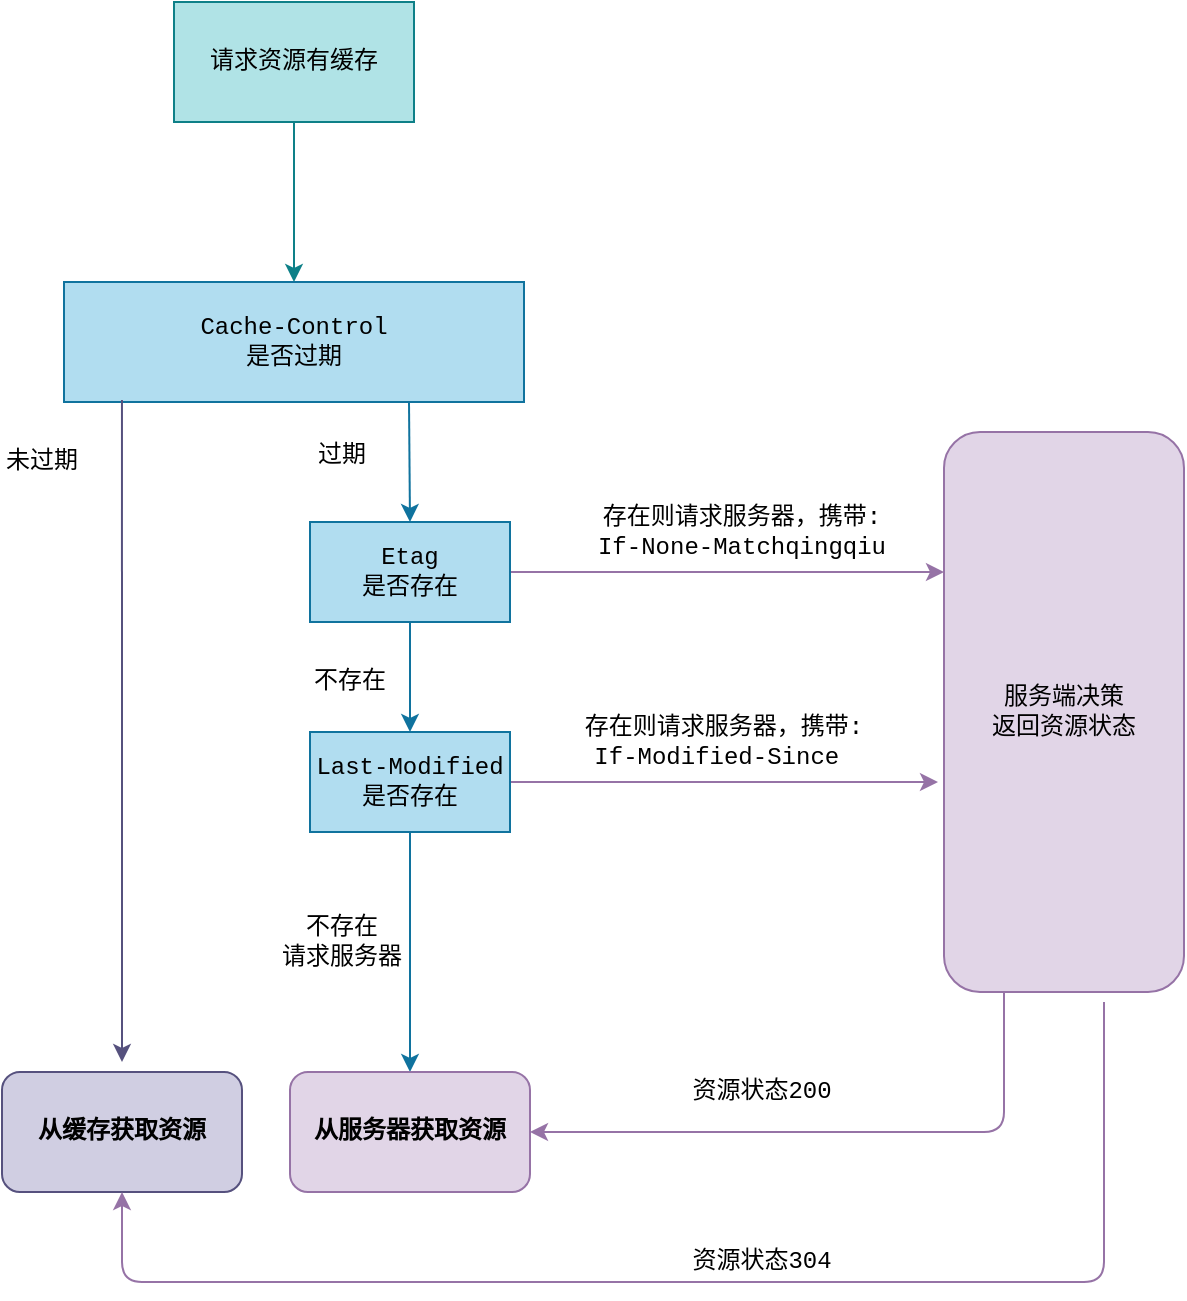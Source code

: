 <mxfile version="12.4.2" type="device" pages="1"><diagram id="VMt0D-Igytzk1LEX75_o" name="Page-1"><mxGraphModel dx="946" dy="1767" grid="1" gridSize="10" guides="1" tooltips="1" connect="1" arrows="1" fold="1" page="1" pageScale="1" pageWidth="827" pageHeight="1169" math="0" shadow="0"><root><mxCell id="0"/><mxCell id="1" parent="0"/><mxCell id="MsGS5fJZrUzmRgx9caNg-57" value="从缓存获取资源" style="rounded=1;whiteSpace=wrap;html=1;strokeColor=#56517e;fontFamily=Courier New;fontSize=12;fillColor=#d0cee2;fontStyle=1" vertex="1" parent="1"><mxGeometry x="170" y="435" width="120" height="60" as="geometry"/></mxCell><mxCell id="MsGS5fJZrUzmRgx9caNg-66" style="edgeStyle=orthogonalEdgeStyle;rounded=0;orthogonalLoop=1;jettySize=auto;html=1;fontFamily=Courier New;fontSize=12;fontColor=#000000;fillColor=#b0e3e6;strokeColor=#0e8088;" edge="1" parent="1" source="MsGS5fJZrUzmRgx9caNg-64" target="MsGS5fJZrUzmRgx9caNg-65"><mxGeometry relative="1" as="geometry"/></mxCell><mxCell id="MsGS5fJZrUzmRgx9caNg-64" value="&lt;span style=&quot;white-space: normal&quot;&gt;请求资源有缓存&lt;/span&gt;" style="rounded=0;whiteSpace=wrap;html=1;strokeColor=#0e8088;fontFamily=Courier New;fontSize=12;fillColor=#b0e3e6;" vertex="1" parent="1"><mxGeometry x="256" y="-100" width="120" height="60" as="geometry"/></mxCell><mxCell id="MsGS5fJZrUzmRgx9caNg-65" value="Cache-Control&lt;br&gt;是否过期" style="rounded=0;whiteSpace=wrap;html=1;strokeColor=#10739e;fontFamily=Courier New;fontSize=12;fillColor=#b1ddf0;" vertex="1" parent="1"><mxGeometry x="201" y="40" width="230" height="60" as="geometry"/></mxCell><mxCell id="MsGS5fJZrUzmRgx9caNg-68" value="未过期" style="text;html=1;strokeColor=none;fillColor=none;align=center;verticalAlign=middle;whiteSpace=wrap;rounded=0;fontFamily=Courier New;fontSize=12;fontColor=#000000;" vertex="1" parent="1"><mxGeometry x="170" y="120" width="40" height="20" as="geometry"/></mxCell><mxCell id="MsGS5fJZrUzmRgx9caNg-76" style="edgeStyle=orthogonalEdgeStyle;rounded=0;orthogonalLoop=1;jettySize=auto;html=1;fontFamily=Courier New;fontSize=12;fontColor=#000000;fillColor=#b1ddf0;strokeColor=#10739e;" edge="1" parent="1" source="MsGS5fJZrUzmRgx9caNg-70" target="MsGS5fJZrUzmRgx9caNg-72"><mxGeometry relative="1" as="geometry"/></mxCell><mxCell id="MsGS5fJZrUzmRgx9caNg-86" style="edgeStyle=orthogonalEdgeStyle;rounded=0;orthogonalLoop=1;jettySize=auto;html=1;entryX=0;entryY=0.25;entryDx=0;entryDy=0;fontFamily=Courier New;fontSize=12;fontColor=#000000;fillColor=#e1d5e7;strokeColor=#9673a6;" edge="1" parent="1" source="MsGS5fJZrUzmRgx9caNg-70" target="MsGS5fJZrUzmRgx9caNg-78"><mxGeometry relative="1" as="geometry"/></mxCell><mxCell id="MsGS5fJZrUzmRgx9caNg-70" value="Etag&lt;br&gt;是否存在" style="rounded=0;whiteSpace=wrap;html=1;strokeColor=#10739e;fontFamily=Courier New;fontSize=12;fillColor=#b1ddf0;" vertex="1" parent="1"><mxGeometry x="324" y="160" width="100" height="50" as="geometry"/></mxCell><mxCell id="MsGS5fJZrUzmRgx9caNg-71" value="" style="endArrow=classic;html=1;fontFamily=Courier New;fontSize=12;fontColor=#000000;exitX=0.75;exitY=1;exitDx=0;exitDy=0;entryX=0.5;entryY=0;entryDx=0;entryDy=0;fillColor=#b1ddf0;strokeColor=#10739e;" edge="1" parent="1" source="MsGS5fJZrUzmRgx9caNg-65" target="MsGS5fJZrUzmRgx9caNg-70"><mxGeometry width="50" height="50" relative="1" as="geometry"><mxPoint x="230" y="190" as="sourcePoint"/><mxPoint x="280" y="140" as="targetPoint"/></mxGeometry></mxCell><mxCell id="MsGS5fJZrUzmRgx9caNg-87" style="edgeStyle=orthogonalEdgeStyle;rounded=0;orthogonalLoop=1;jettySize=auto;html=1;entryX=-0.025;entryY=0.625;entryDx=0;entryDy=0;entryPerimeter=0;fontFamily=Courier New;fontSize=12;fontColor=#000000;fillColor=#e1d5e7;strokeColor=#9673a6;" edge="1" parent="1" source="MsGS5fJZrUzmRgx9caNg-72" target="MsGS5fJZrUzmRgx9caNg-78"><mxGeometry relative="1" as="geometry"/></mxCell><mxCell id="MsGS5fJZrUzmRgx9caNg-89" style="edgeStyle=orthogonalEdgeStyle;rounded=0;orthogonalLoop=1;jettySize=auto;html=1;fontFamily=Courier New;fontSize=12;fontColor=#000000;entryX=0.5;entryY=0;entryDx=0;entryDy=0;fillColor=#b1ddf0;strokeColor=#10739e;" edge="1" parent="1" source="MsGS5fJZrUzmRgx9caNg-72" target="MsGS5fJZrUzmRgx9caNg-94"><mxGeometry relative="1" as="geometry"><mxPoint x="374" y="490" as="targetPoint"/></mxGeometry></mxCell><mxCell id="MsGS5fJZrUzmRgx9caNg-72" value="Last-Modified&lt;br&gt;是否存在" style="rounded=0;whiteSpace=wrap;html=1;strokeColor=#10739e;fontFamily=Courier New;fontSize=12;fillColor=#b1ddf0;" vertex="1" parent="1"><mxGeometry x="324" y="265" width="100" height="50" as="geometry"/></mxCell><mxCell id="MsGS5fJZrUzmRgx9caNg-75" value="存在则请求服务器，携带:&lt;br&gt;If-None-Matchqingqiu " style="text;html=1;strokeColor=none;fillColor=none;align=center;verticalAlign=middle;whiteSpace=wrap;rounded=0;fontFamily=Courier New;fontSize=12;fontColor=#000000;" vertex="1" parent="1"><mxGeometry x="440" y="155" width="200" height="20" as="geometry"/></mxCell><mxCell id="MsGS5fJZrUzmRgx9caNg-77" value="过期" style="text;html=1;strokeColor=none;fillColor=none;align=center;verticalAlign=middle;whiteSpace=wrap;rounded=0;fontFamily=Courier New;fontSize=12;fontColor=#000000;" vertex="1" parent="1"><mxGeometry x="320" y="117" width="40" height="20" as="geometry"/></mxCell><mxCell id="MsGS5fJZrUzmRgx9caNg-78" value="服务端决策&lt;br&gt;返回资源状态" style="rounded=1;whiteSpace=wrap;html=1;strokeColor=#9673a6;fontFamily=Courier New;fontSize=12;fillColor=#e1d5e7;" vertex="1" parent="1"><mxGeometry x="641" y="115" width="120" height="280" as="geometry"/></mxCell><mxCell id="MsGS5fJZrUzmRgx9caNg-79" value="存在则请求服务器，携带:&lt;br&gt;If-Modified-Since&amp;nbsp;" style="text;html=1;strokeColor=none;fillColor=none;align=center;verticalAlign=middle;whiteSpace=wrap;rounded=0;fontFamily=Courier New;fontSize=12;fontColor=#000000;" vertex="1" parent="1"><mxGeometry x="431" y="260" width="200" height="20" as="geometry"/></mxCell><mxCell id="MsGS5fJZrUzmRgx9caNg-90" value="不存在&lt;br&gt;请求服务器" style="text;html=1;strokeColor=none;fillColor=none;align=center;verticalAlign=middle;whiteSpace=wrap;rounded=0;fontFamily=Courier New;fontSize=12;fontColor=#000000;" vertex="1" parent="1"><mxGeometry x="302" y="360" width="76" height="20" as="geometry"/></mxCell><mxCell id="MsGS5fJZrUzmRgx9caNg-91" value="不存在" style="text;html=1;strokeColor=none;fillColor=none;align=center;verticalAlign=middle;whiteSpace=wrap;rounded=0;fontFamily=Courier New;fontSize=12;fontColor=#000000;" vertex="1" parent="1"><mxGeometry x="324" y="230" width="40" height="20" as="geometry"/></mxCell><mxCell id="MsGS5fJZrUzmRgx9caNg-92" value="" style="endArrow=classic;html=1;fontFamily=Courier New;fontSize=12;fontColor=#000000;exitX=0.126;exitY=0.983;exitDx=0;exitDy=0;exitPerimeter=0;fillColor=#d0cee2;strokeColor=#56517e;" edge="1" parent="1" source="MsGS5fJZrUzmRgx9caNg-65"><mxGeometry width="50" height="50" relative="1" as="geometry"><mxPoint x="140" y="380" as="sourcePoint"/><mxPoint x="230" y="430" as="targetPoint"/></mxGeometry></mxCell><mxCell id="MsGS5fJZrUzmRgx9caNg-93" value="" style="endArrow=classic;html=1;fontFamily=Courier New;fontSize=12;fontColor=#000000;exitX=0.25;exitY=1;exitDx=0;exitDy=0;entryX=1;entryY=0.5;entryDx=0;entryDy=0;fillColor=#e1d5e7;strokeColor=#9673a6;" edge="1" parent="1" source="MsGS5fJZrUzmRgx9caNg-78" target="MsGS5fJZrUzmRgx9caNg-94"><mxGeometry width="50" height="50" relative="1" as="geometry"><mxPoint x="680" y="400" as="sourcePoint"/><mxPoint x="430" y="530" as="targetPoint"/><Array as="points"><mxPoint x="671" y="465"/></Array></mxGeometry></mxCell><mxCell id="MsGS5fJZrUzmRgx9caNg-94" value="从服务器获取资源" style="rounded=1;whiteSpace=wrap;html=1;strokeColor=#9673a6;fontFamily=Courier New;fontSize=12;fillColor=#e1d5e7;fontStyle=1" vertex="1" parent="1"><mxGeometry x="314" y="435" width="120" height="60" as="geometry"/></mxCell><mxCell id="MsGS5fJZrUzmRgx9caNg-95" value="" style="endArrow=classic;html=1;fontFamily=Courier New;fontSize=12;fontColor=#000000;entryX=0.5;entryY=1;entryDx=0;entryDy=0;fillColor=#e1d5e7;strokeColor=#9673a6;" edge="1" parent="1" target="MsGS5fJZrUzmRgx9caNg-57"><mxGeometry width="50" height="50" relative="1" as="geometry"><mxPoint x="721" y="400" as="sourcePoint"/><mxPoint x="690" y="550" as="targetPoint"/><Array as="points"><mxPoint x="721" y="540"/><mxPoint x="230" y="540"/></Array></mxGeometry></mxCell><mxCell id="MsGS5fJZrUzmRgx9caNg-96" value="资源状态200" style="text;html=1;strokeColor=none;fillColor=none;align=center;verticalAlign=middle;whiteSpace=wrap;rounded=0;fontFamily=Courier New;fontSize=12;fontColor=#000000;" vertex="1" parent="1"><mxGeometry x="505" y="435" width="90" height="20" as="geometry"/></mxCell><mxCell id="MsGS5fJZrUzmRgx9caNg-98" value="资源状态304" style="text;html=1;strokeColor=none;fillColor=none;align=center;verticalAlign=middle;whiteSpace=wrap;rounded=0;fontFamily=Courier New;fontSize=12;fontColor=#000000;" vertex="1" parent="1"><mxGeometry x="505" y="520" width="90" height="20" as="geometry"/></mxCell></root></mxGraphModel></diagram></mxfile>